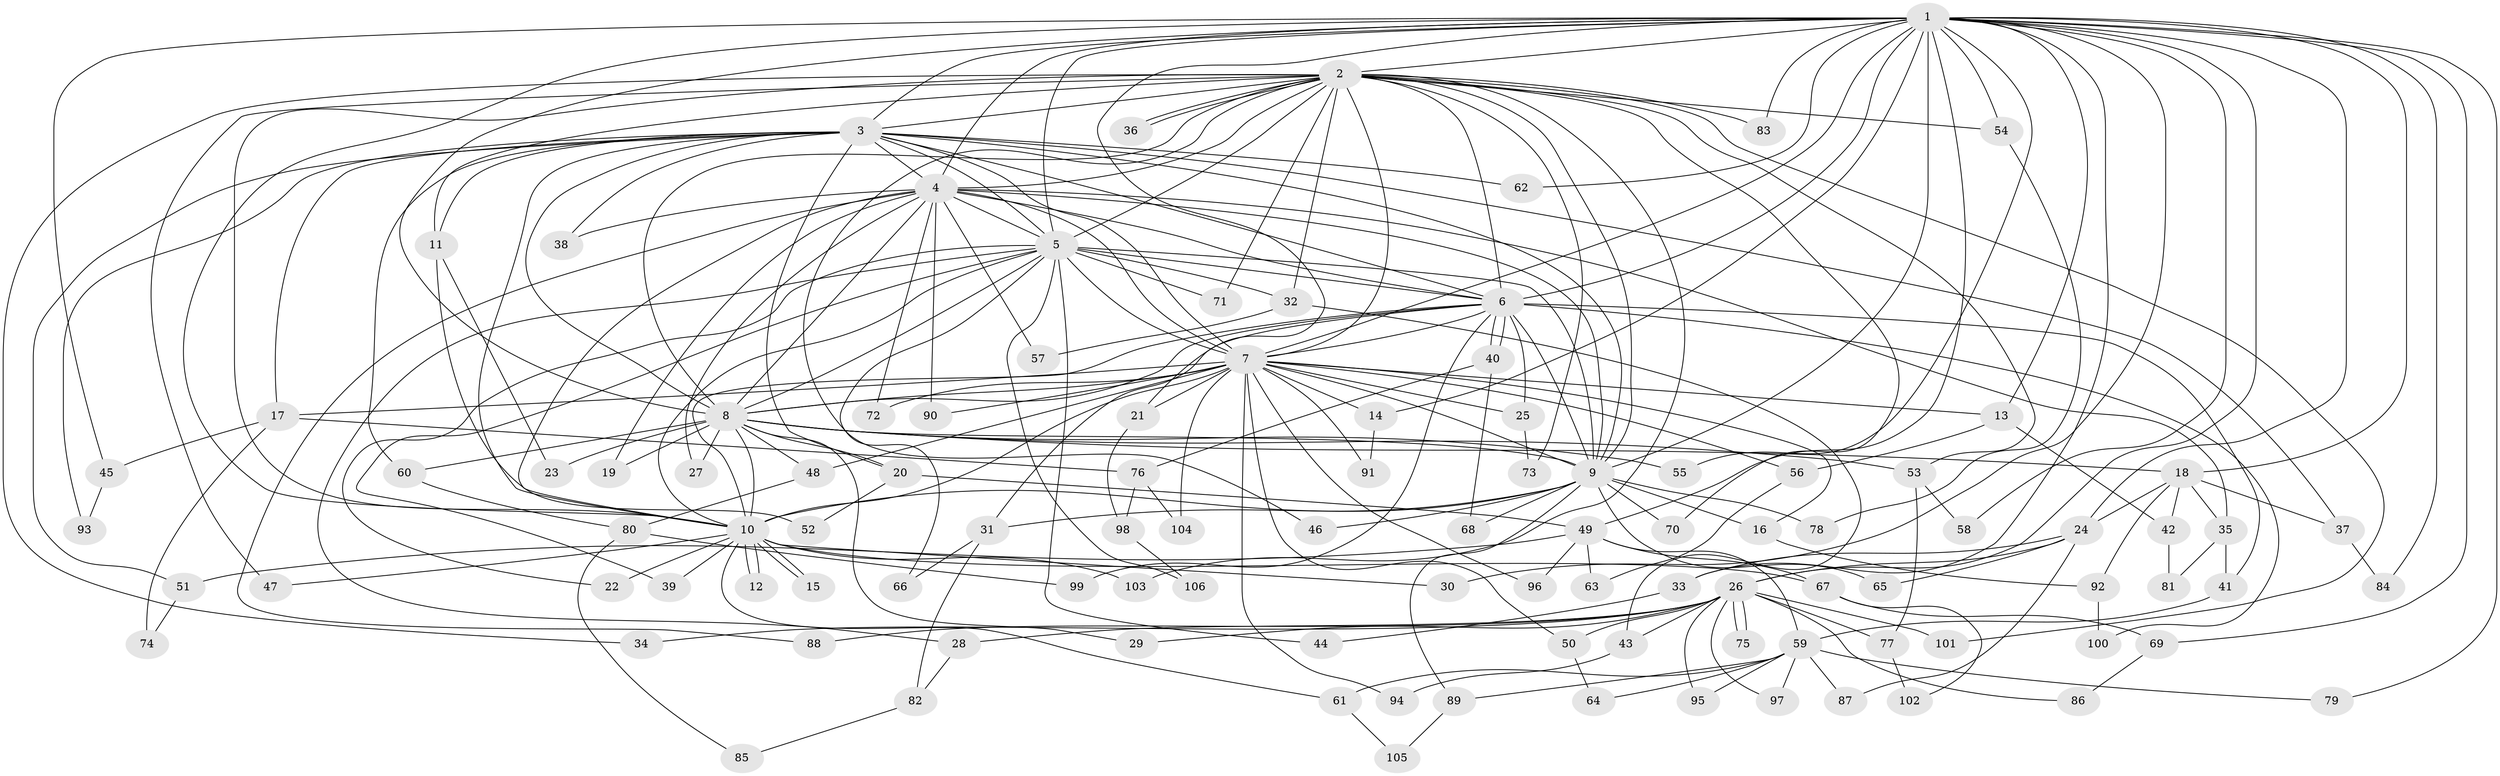 // Generated by graph-tools (version 1.1) at 2025/25/03/09/25 03:25:48]
// undirected, 106 vertices, 237 edges
graph export_dot {
graph [start="1"]
  node [color=gray90,style=filled];
  1;
  2;
  3;
  4;
  5;
  6;
  7;
  8;
  9;
  10;
  11;
  12;
  13;
  14;
  15;
  16;
  17;
  18;
  19;
  20;
  21;
  22;
  23;
  24;
  25;
  26;
  27;
  28;
  29;
  30;
  31;
  32;
  33;
  34;
  35;
  36;
  37;
  38;
  39;
  40;
  41;
  42;
  43;
  44;
  45;
  46;
  47;
  48;
  49;
  50;
  51;
  52;
  53;
  54;
  55;
  56;
  57;
  58;
  59;
  60;
  61;
  62;
  63;
  64;
  65;
  66;
  67;
  68;
  69;
  70;
  71;
  72;
  73;
  74;
  75;
  76;
  77;
  78;
  79;
  80;
  81;
  82;
  83;
  84;
  85;
  86;
  87;
  88;
  89;
  90;
  91;
  92;
  93;
  94;
  95;
  96;
  97;
  98;
  99;
  100;
  101;
  102;
  103;
  104;
  105;
  106;
  1 -- 2;
  1 -- 3;
  1 -- 4;
  1 -- 5;
  1 -- 6;
  1 -- 7;
  1 -- 8;
  1 -- 9;
  1 -- 10;
  1 -- 13;
  1 -- 14;
  1 -- 18;
  1 -- 21;
  1 -- 24;
  1 -- 26;
  1 -- 30;
  1 -- 33;
  1 -- 45;
  1 -- 49;
  1 -- 54;
  1 -- 55;
  1 -- 58;
  1 -- 62;
  1 -- 69;
  1 -- 79;
  1 -- 83;
  1 -- 84;
  2 -- 3;
  2 -- 4;
  2 -- 5;
  2 -- 6;
  2 -- 7;
  2 -- 8;
  2 -- 9;
  2 -- 10;
  2 -- 11;
  2 -- 32;
  2 -- 34;
  2 -- 36;
  2 -- 36;
  2 -- 46;
  2 -- 47;
  2 -- 53;
  2 -- 54;
  2 -- 70;
  2 -- 71;
  2 -- 73;
  2 -- 83;
  2 -- 101;
  2 -- 103;
  3 -- 4;
  3 -- 5;
  3 -- 6;
  3 -- 7;
  3 -- 8;
  3 -- 9;
  3 -- 10;
  3 -- 11;
  3 -- 17;
  3 -- 20;
  3 -- 37;
  3 -- 38;
  3 -- 51;
  3 -- 60;
  3 -- 62;
  3 -- 93;
  4 -- 5;
  4 -- 6;
  4 -- 7;
  4 -- 8;
  4 -- 9;
  4 -- 10;
  4 -- 19;
  4 -- 27;
  4 -- 35;
  4 -- 38;
  4 -- 57;
  4 -- 72;
  4 -- 88;
  4 -- 90;
  5 -- 6;
  5 -- 7;
  5 -- 8;
  5 -- 9;
  5 -- 10;
  5 -- 22;
  5 -- 28;
  5 -- 32;
  5 -- 39;
  5 -- 44;
  5 -- 66;
  5 -- 71;
  5 -- 106;
  6 -- 7;
  6 -- 8;
  6 -- 9;
  6 -- 10;
  6 -- 25;
  6 -- 31;
  6 -- 40;
  6 -- 40;
  6 -- 41;
  6 -- 99;
  6 -- 100;
  7 -- 8;
  7 -- 9;
  7 -- 10;
  7 -- 13;
  7 -- 14;
  7 -- 16;
  7 -- 17;
  7 -- 21;
  7 -- 25;
  7 -- 48;
  7 -- 50;
  7 -- 56;
  7 -- 72;
  7 -- 90;
  7 -- 91;
  7 -- 94;
  7 -- 96;
  7 -- 104;
  8 -- 9;
  8 -- 10;
  8 -- 18;
  8 -- 19;
  8 -- 20;
  8 -- 23;
  8 -- 27;
  8 -- 29;
  8 -- 48;
  8 -- 53;
  8 -- 55;
  8 -- 60;
  9 -- 10;
  9 -- 16;
  9 -- 31;
  9 -- 46;
  9 -- 65;
  9 -- 68;
  9 -- 70;
  9 -- 78;
  9 -- 89;
  10 -- 12;
  10 -- 12;
  10 -- 15;
  10 -- 15;
  10 -- 22;
  10 -- 30;
  10 -- 39;
  10 -- 47;
  10 -- 61;
  10 -- 67;
  10 -- 103;
  11 -- 23;
  11 -- 52;
  13 -- 42;
  13 -- 56;
  14 -- 91;
  16 -- 92;
  17 -- 45;
  17 -- 74;
  17 -- 76;
  18 -- 24;
  18 -- 35;
  18 -- 37;
  18 -- 42;
  18 -- 92;
  20 -- 49;
  20 -- 52;
  21 -- 98;
  24 -- 26;
  24 -- 33;
  24 -- 65;
  24 -- 87;
  25 -- 73;
  26 -- 28;
  26 -- 29;
  26 -- 34;
  26 -- 43;
  26 -- 50;
  26 -- 75;
  26 -- 75;
  26 -- 77;
  26 -- 86;
  26 -- 88;
  26 -- 95;
  26 -- 97;
  26 -- 101;
  28 -- 82;
  31 -- 66;
  31 -- 82;
  32 -- 43;
  32 -- 57;
  33 -- 44;
  35 -- 41;
  35 -- 81;
  37 -- 84;
  40 -- 68;
  40 -- 76;
  41 -- 59;
  42 -- 81;
  43 -- 94;
  45 -- 93;
  48 -- 80;
  49 -- 51;
  49 -- 59;
  49 -- 63;
  49 -- 67;
  49 -- 96;
  50 -- 64;
  51 -- 74;
  53 -- 58;
  53 -- 77;
  54 -- 78;
  56 -- 63;
  59 -- 61;
  59 -- 64;
  59 -- 79;
  59 -- 87;
  59 -- 89;
  59 -- 95;
  59 -- 97;
  60 -- 80;
  61 -- 105;
  67 -- 69;
  67 -- 102;
  69 -- 86;
  76 -- 98;
  76 -- 104;
  77 -- 102;
  80 -- 85;
  80 -- 99;
  82 -- 85;
  89 -- 105;
  92 -- 100;
  98 -- 106;
}
